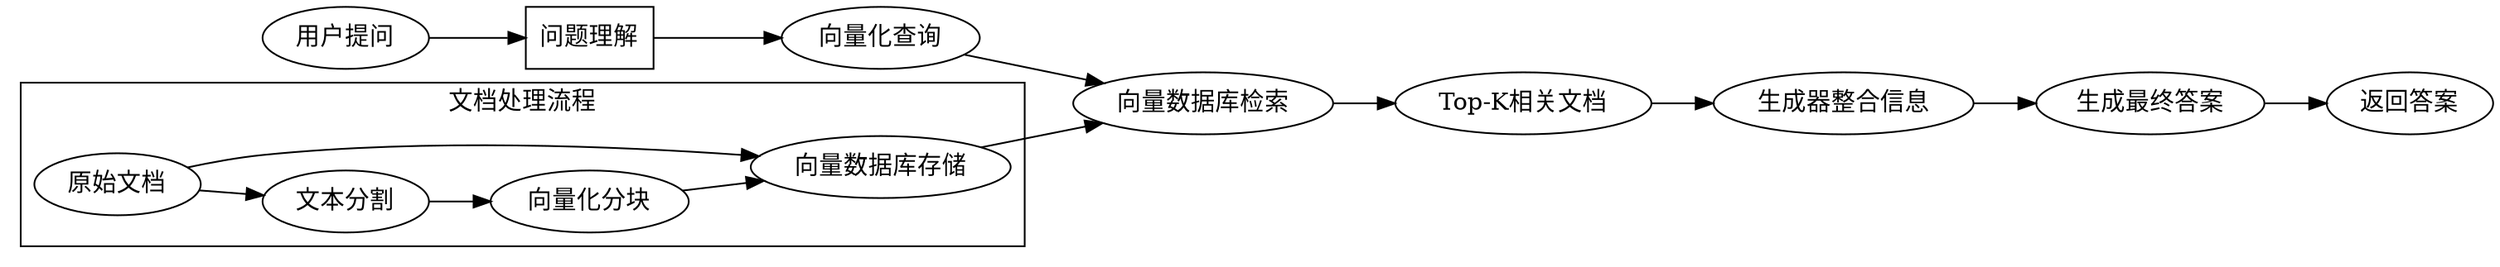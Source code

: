 digraph flowchart {
    graph [rankdir=LR];  // 设置从左到右布局
    
    // 主流程节点
    A[label="用户提问"]
    B[label="问题理解", shape=box]
    C[label="向量化查询"]
    D[label="向量数据库检索"]
    E[label="Top-K相关文档"]
    F[label="生成器整合信息"]
    G[label="生成最终答案"]
    H[label="返回答案"]
    
    // 文档处理流程子图
    subgraph cluster_document_processing {
        label="文档处理流程";  // 子图标题
        I[label="原始文档"]
        J[label="文本分割"]
        K[label="向量化分块"]
        L[label="向量数据库存储"]
        
        I -> J
        J -> K
        K -> L
    }
    
    // 主流程连接
    A -> B
    B -> C
    C -> D
    D -> E
    E -> F
    F -> G
    G -> H
    
    // 跨流程连接
    I -> L  // 原始文档处理后存储到向量库
    L -> D  // 向量库用于检索
}
